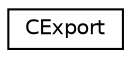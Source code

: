 digraph "Graphical Class Hierarchy"
{
 // LATEX_PDF_SIZE
  edge [fontname="Helvetica",fontsize="10",labelfontname="Helvetica",labelfontsize="10"];
  node [fontname="Helvetica",fontsize="10",shape=record];
  rankdir="LR";
  Node0 [label="CExport",height=0.2,width=0.4,color="black", fillcolor="white", style="filled",URL="$classCExport.html",tooltip="Class that handles Exporting files."];
}

